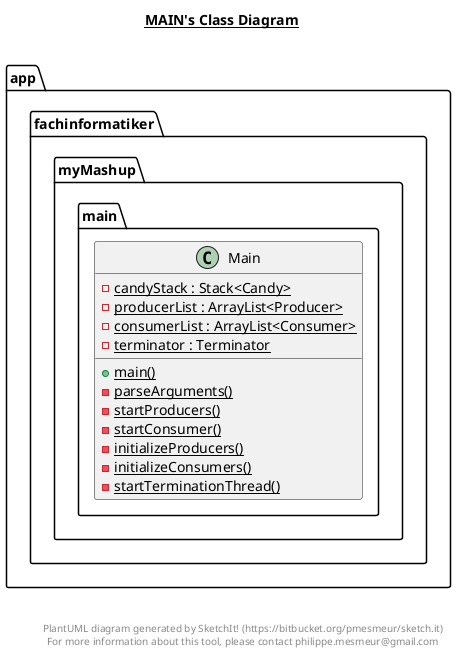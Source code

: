 @startuml

title __MAIN's Class Diagram__\n

  namespace app.fachinformatiker.myMashup.main {
    class app.fachinformatiker.myMashup.main.Main {
        {static} - candyStack : Stack<Candy>
        {static} - producerList : ArrayList<Producer>
        {static} - consumerList : ArrayList<Consumer>
        {static} - terminator : Terminator
        {static} + main()
        {static} - parseArguments()
        {static} - startProducers()
        {static} - startConsumer()
        {static} - initializeProducers()
        {static} - initializeConsumers()
        {static} - startTerminationThread()
    }
  }
  



right footer


PlantUML diagram generated by SketchIt! (https://bitbucket.org/pmesmeur/sketch.it)
For more information about this tool, please contact philippe.mesmeur@gmail.com
endfooter

@enduml
